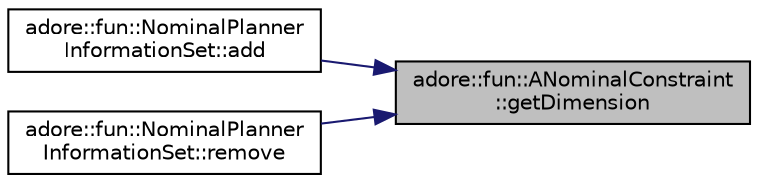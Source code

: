 digraph "adore::fun::ANominalConstraint::getDimension"
{
 // LATEX_PDF_SIZE
  edge [fontname="Helvetica",fontsize="10",labelfontname="Helvetica",labelfontsize="10"];
  node [fontname="Helvetica",fontsize="10",shape=record];
  rankdir="RL";
  Node1 [label="adore::fun::ANominalConstraint\l::getDimension",height=0.2,width=0.4,color="black", fillcolor="grey75", style="filled", fontcolor="black",tooltip=" "];
  Node1 -> Node2 [dir="back",color="midnightblue",fontsize="10",style="solid",fontname="Helvetica"];
  Node2 [label="adore::fun::NominalPlanner\lInformationSet::add",height=0.2,width=0.4,color="black", fillcolor="white", style="filled",URL="$classadore_1_1fun_1_1NominalPlannerInformationSet.html#ab1817a93326a7dac985eb1add6c13b4d",tooltip=" "];
  Node1 -> Node3 [dir="back",color="midnightblue",fontsize="10",style="solid",fontname="Helvetica"];
  Node3 [label="adore::fun::NominalPlanner\lInformationSet::remove",height=0.2,width=0.4,color="black", fillcolor="white", style="filled",URL="$classadore_1_1fun_1_1NominalPlannerInformationSet.html#a0d5664185302102d057726d14b12e39d",tooltip=" "];
}
